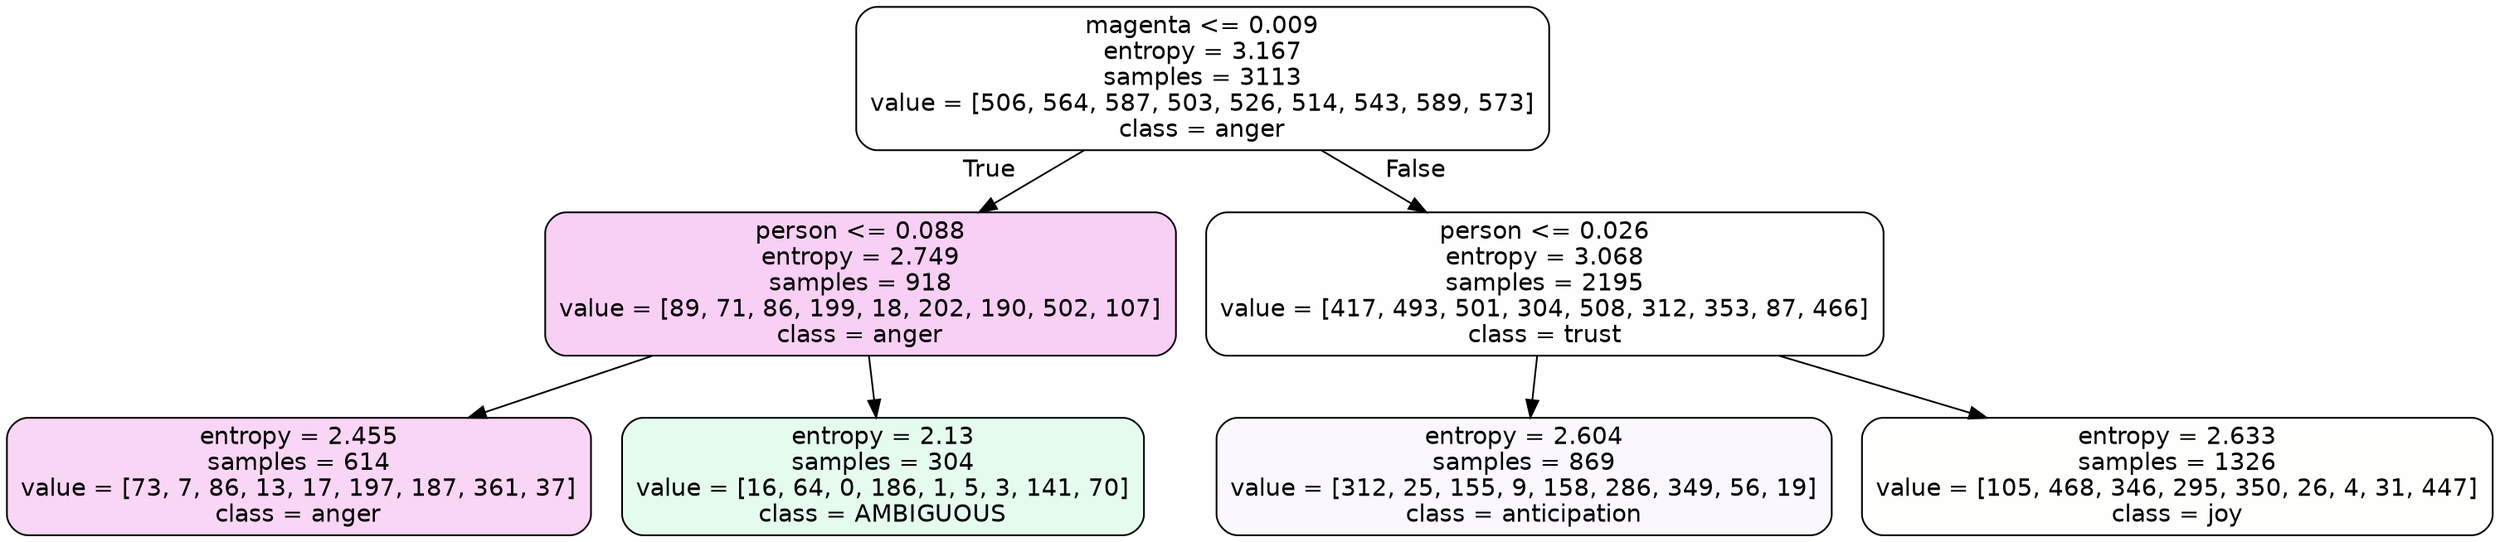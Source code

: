 digraph Tree {
node [shape=box, style="filled, rounded", color="black", fontname=helvetica] ;
edge [fontname=helvetica] ;
0 [label="magenta <= 0.009\nentropy = 3.167\nsamples = 3113\nvalue = [506, 564, 587, 503, 526, 514, 543, 589, 573]\nclass = anger", fillcolor="#e539d700"] ;
1 [label="person <= 0.088\nentropy = 2.749\nsamples = 918\nvalue = [89, 71, 86, 199, 18, 202, 190, 502, 107]\nclass = anger", fillcolor="#e539d73d"] ;
0 -> 1 [labeldistance=2.5, labelangle=45, headlabel="True"] ;
2 [label="entropy = 2.455\nsamples = 614\nvalue = [73, 7, 86, 13, 17, 197, 187, 361, 37]\nclass = anger", fillcolor="#e539d736"] ;
1 -> 2 ;
3 [label="entropy = 2.13\nsamples = 304\nvalue = [16, 64, 0, 186, 1, 5, 3, 141, 70]\nclass = AMBIGUOUS", fillcolor="#39e58121"] ;
1 -> 3 ;
4 [label="person <= 0.026\nentropy = 3.068\nsamples = 2195\nvalue = [417, 493, 501, 304, 508, 312, 353, 87, 466]\nclass = trust", fillcolor="#39d7e501"] ;
0 -> 4 [labeldistance=2.5, labelangle=-45, headlabel="False"] ;
5 [label="entropy = 2.604\nsamples = 869\nvalue = [312, 25, 155, 9, 158, 286, 349, 56, 19]\nclass = anticipation", fillcolor="#8139e509"] ;
4 -> 5 ;
6 [label="entropy = 2.633\nsamples = 1326\nvalue = [105, 468, 346, 295, 350, 26, 4, 31, 447]\nclass = joy", fillcolor="#d7e53903"] ;
4 -> 6 ;
}